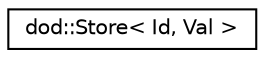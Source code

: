 digraph "Graphical Class Hierarchy"
{
 // LATEX_PDF_SIZE
  edge [fontname="Helvetica",fontsize="10",labelfontname="Helvetica",labelfontsize="10"];
  node [fontname="Helvetica",fontsize="10",shape=record];
  rankdir="LR";
  Node0 [label="dod::Store\< Id, Val \>",height=0.2,width=0.4,color="black", fillcolor="white", style="filled",URL="$structdod_1_1_store.html",tooltip=" "];
}
